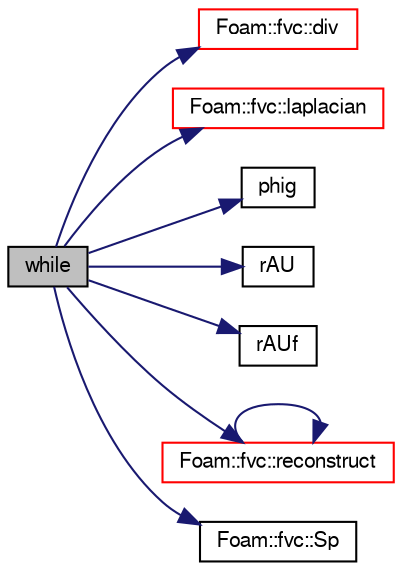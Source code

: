 digraph "while"
{
  bgcolor="transparent";
  edge [fontname="FreeSans",fontsize="10",labelfontname="FreeSans",labelfontsize="10"];
  node [fontname="FreeSans",fontsize="10",shape=record];
  rankdir="LR";
  Node12 [label="while",height=0.2,width=0.4,color="black", fillcolor="grey75", style="filled", fontcolor="black"];
  Node12 -> Node13 [color="midnightblue",fontsize="10",style="solid",fontname="FreeSans"];
  Node13 [label="Foam::fvc::div",height=0.2,width=0.4,color="red",URL="$a21134.html#a585533948ad80abfe589d920c641f251"];
  Node12 -> Node315 [color="midnightblue",fontsize="10",style="solid",fontname="FreeSans"];
  Node315 [label="Foam::fvc::laplacian",height=0.2,width=0.4,color="red",URL="$a21134.html#ac75bff389d0405149b204b0d7ac214cd"];
  Node12 -> Node317 [color="midnightblue",fontsize="10",style="solid",fontname="FreeSans"];
  Node317 [label="phig",height=0.2,width=0.4,color="black",URL="$a38030.html#ab48f5bc6b975de805db0b3f1abbed5c6"];
  Node12 -> Node318 [color="midnightblue",fontsize="10",style="solid",fontname="FreeSans"];
  Node318 [label="rAU",height=0.2,width=0.4,color="black",URL="$a38027.html#a4ae3ff6f0732a8a206a641d7ff2d9f7d"];
  Node12 -> Node319 [color="midnightblue",fontsize="10",style="solid",fontname="FreeSans"];
  Node319 [label="rAUf",height=0.2,width=0.4,color="black",URL="$a38072.html#ae693ae4c2085edc7ebb2aac47e046b2d"];
  Node12 -> Node320 [color="midnightblue",fontsize="10",style="solid",fontname="FreeSans"];
  Node320 [label="Foam::fvc::reconstruct",height=0.2,width=0.4,color="red",URL="$a21134.html#ad8a6471328adb4cddcc0d4cedfa39ca2"];
  Node320 -> Node320 [color="midnightblue",fontsize="10",style="solid",fontname="FreeSans"];
  Node12 -> Node163 [color="midnightblue",fontsize="10",style="solid",fontname="FreeSans"];
  Node163 [label="Foam::fvc::Sp",height=0.2,width=0.4,color="black",URL="$a21134.html#acb372005d973de14c63c97ba57a82d99"];
}
